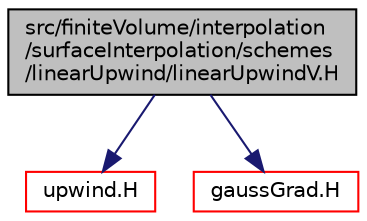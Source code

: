 digraph "src/finiteVolume/interpolation/surfaceInterpolation/schemes/linearUpwind/linearUpwindV.H"
{
  bgcolor="transparent";
  edge [fontname="Helvetica",fontsize="10",labelfontname="Helvetica",labelfontsize="10"];
  node [fontname="Helvetica",fontsize="10",shape=record];
  Node0 [label="src/finiteVolume/interpolation\l/surfaceInterpolation/schemes\l/linearUpwind/linearUpwindV.H",height=0.2,width=0.4,color="black", fillcolor="grey75", style="filled", fontcolor="black"];
  Node0 -> Node1 [color="midnightblue",fontsize="10",style="solid",fontname="Helvetica"];
  Node1 [label="upwind.H",height=0.2,width=0.4,color="red",URL="$a04217.html"];
  Node0 -> Node326 [color="midnightblue",fontsize="10",style="solid",fontname="Helvetica"];
  Node326 [label="gaussGrad.H",height=0.2,width=0.4,color="red",URL="$a03278.html"];
}
